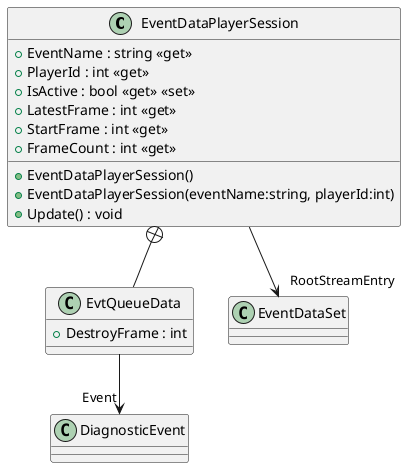 @startuml
class EventDataPlayerSession {
    + EventName : string <<get>>
    + PlayerId : int <<get>>
    + IsActive : bool <<get>> <<set>>
    + LatestFrame : int <<get>>
    + StartFrame : int <<get>>
    + FrameCount : int <<get>>
    + EventDataPlayerSession()
    + EventDataPlayerSession(eventName:string, playerId:int)
    + Update() : void
}
class EvtQueueData {
    + DestroyFrame : int
}
EventDataPlayerSession --> "RootStreamEntry" EventDataSet
EventDataPlayerSession +-- EvtQueueData
EvtQueueData --> "Event" DiagnosticEvent
@enduml
